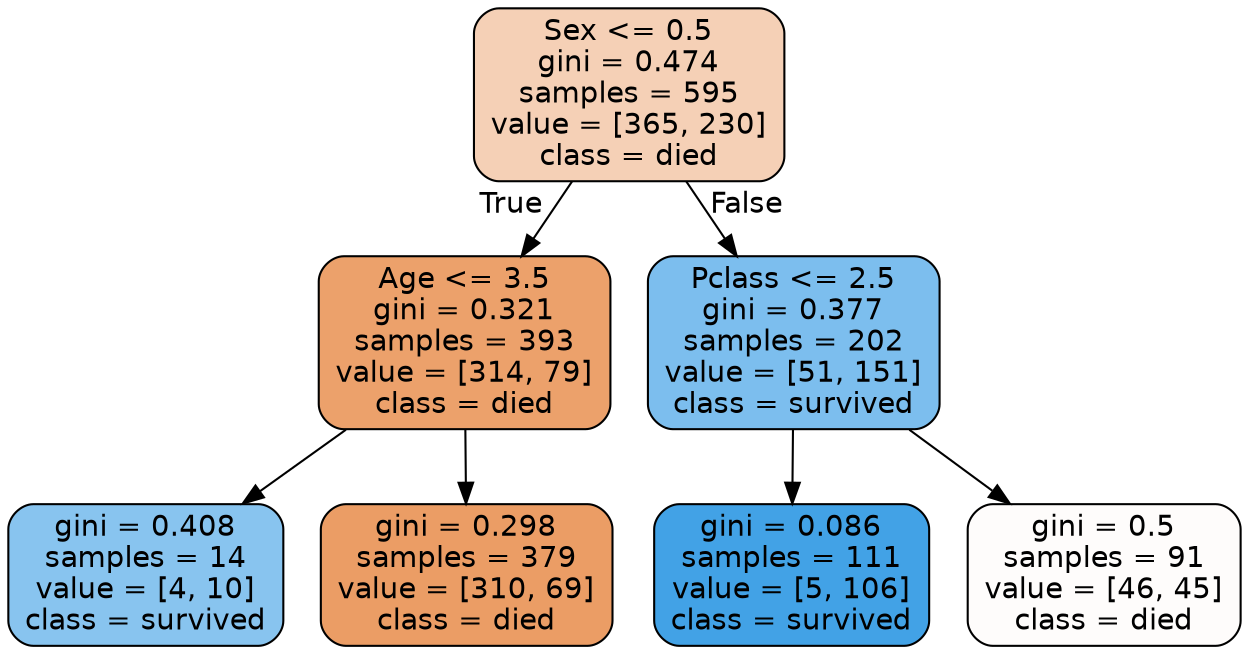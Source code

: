 digraph Tree {
node [shape=box, style="filled, rounded", color="black", fontname="helvetica"] ;
edge [fontname="helvetica"] ;
0 [label="Sex <= 0.5\ngini = 0.474\nsamples = 595\nvalue = [365, 230]\nclass = died", fillcolor="#f5d0b6"] ;
1 [label="Age <= 3.5\ngini = 0.321\nsamples = 393\nvalue = [314, 79]\nclass = died", fillcolor="#eca16b"] ;
0 -> 1 [labeldistance=2.5, labelangle=45, headlabel="True"] ;
2 [label="gini = 0.408\nsamples = 14\nvalue = [4, 10]\nclass = survived", fillcolor="#88c4ef"] ;
1 -> 2 ;
3 [label="gini = 0.298\nsamples = 379\nvalue = [310, 69]\nclass = died", fillcolor="#eb9d65"] ;
1 -> 3 ;
4 [label="Pclass <= 2.5\ngini = 0.377\nsamples = 202\nvalue = [51, 151]\nclass = survived", fillcolor="#7cbeee"] ;
0 -> 4 [labeldistance=2.5, labelangle=-45, headlabel="False"] ;
5 [label="gini = 0.086\nsamples = 111\nvalue = [5, 106]\nclass = survived", fillcolor="#42a2e6"] ;
4 -> 5 ;
6 [label="gini = 0.5\nsamples = 91\nvalue = [46, 45]\nclass = died", fillcolor="#fefcfb"] ;
4 -> 6 ;
}